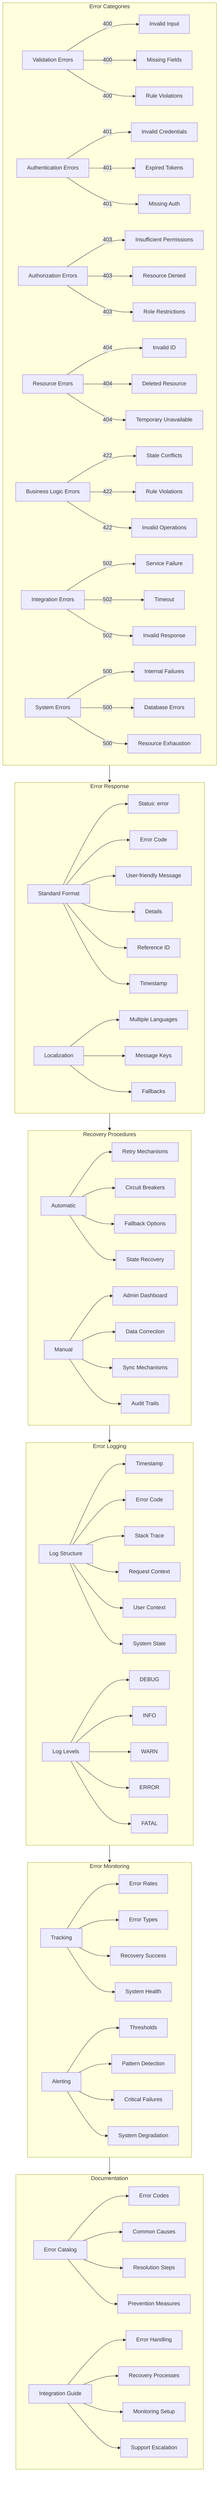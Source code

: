 flowchart TD
    subgraph Categories[Error Categories]
        A1[Validation Errors] -->|400| A2[Invalid Input]
        A1 -->|400| A3[Missing Fields]
        A1 -->|400| A4[Rule Violations]
        A5[Authentication Errors] -->|401| A6[Invalid Credentials]
        A5 -->|401| A7[Expired Tokens]
        A5 -->|401| A8[Missing Auth]
        A9[Authorization Errors] -->|403| A10[Insufficient Permissions]
        A9 -->|403| A11[Resource Denied]
        A9 -->|403| A12[Role Restrictions]
        A13[Resource Errors] -->|404| A14[Invalid ID]
        A13 -->|404| A15[Deleted Resource]
        A13 -->|404| A16[Temporary Unavailable]
        A17[Business Logic Errors] -->|422| A18[State Conflicts]
        A17 -->|422| A19[Rule Violations]
        A17 -->|422| A20[Invalid Operations]
        A21[Integration Errors] -->|502| A22[Service Failure]
        A21 -->|502| A23[Timeout]
        A21 -->|502| A24[Invalid Response]
        A25[System Errors] -->|500| A26[Internal Failures]
        A25 -->|500| A27[Database Errors]
        A25 -->|500| A28[Resource Exhaustion]
    end

    subgraph Response[Error Response]
        B1[Standard Format] --> B2[Status: error]
        B1 --> B3[Error Code]
        B1 --> B4[User-friendly Message]
        B1 --> B5[Details]
        B1 --> B6[Reference ID]
        B1 --> B7[Timestamp]
        B8[Localization] --> B9[Multiple Languages]
        B8 --> B10[Message Keys]
        B8 --> B11[Fallbacks]
    end

    subgraph Recovery[Recovery Procedures]
        C1[Automatic] --> C2[Retry Mechanisms]
        C1 --> C3[Circuit Breakers]
        C1 --> C4[Fallback Options]
        C1 --> C5[State Recovery]
        C6[Manual] --> C7[Admin Dashboard]
        C6 --> C8[Data Correction]
        C6 --> C9[Sync Mechanisms]
        C6 --> C10[Audit Trails]
    end

    subgraph Logging[Error Logging]
        D1[Log Structure] --> D2[Timestamp]
        D1 --> D3[Error Code]
        D1 --> D4[Stack Trace]
        D1 --> D5[Request Context]
        D1 --> D6[User Context]
        D1 --> D7[System State]
        D8[Log Levels] --> D9[DEBUG]
        D8 --> D10[INFO]
        D8 --> D11[WARN]
        D8 --> D12[ERROR]
        D8 --> D13[FATAL]
    end

    subgraph Monitoring[Error Monitoring]
        E1[Tracking] --> E2[Error Rates]
        E1 --> E3[Error Types]
        E1 --> E4[Recovery Success]
        E1 --> E5[System Health]
        E6[Alerting] --> E7[Thresholds]
        E6 --> E8[Pattern Detection]
        E6 --> E9[Critical Failures]
        E6 --> E10[System Degradation]
    end

    subgraph Docs[Documentation]
        F1[Error Catalog] --> F2[Error Codes]
        F1 --> F3[Common Causes]
        F1 --> F4[Resolution Steps]
        F1 --> F5[Prevention Measures]
        F6[Integration Guide] --> F7[Error Handling]
        F6 --> F8[Recovery Processes]
        F6 --> F9[Monitoring Setup]
        F6 --> F10[Support Escalation]
    end

    Categories --> Response
    Response --> Recovery
    Recovery --> Logging
    Logging --> Monitoring
    Monitoring --> Docs